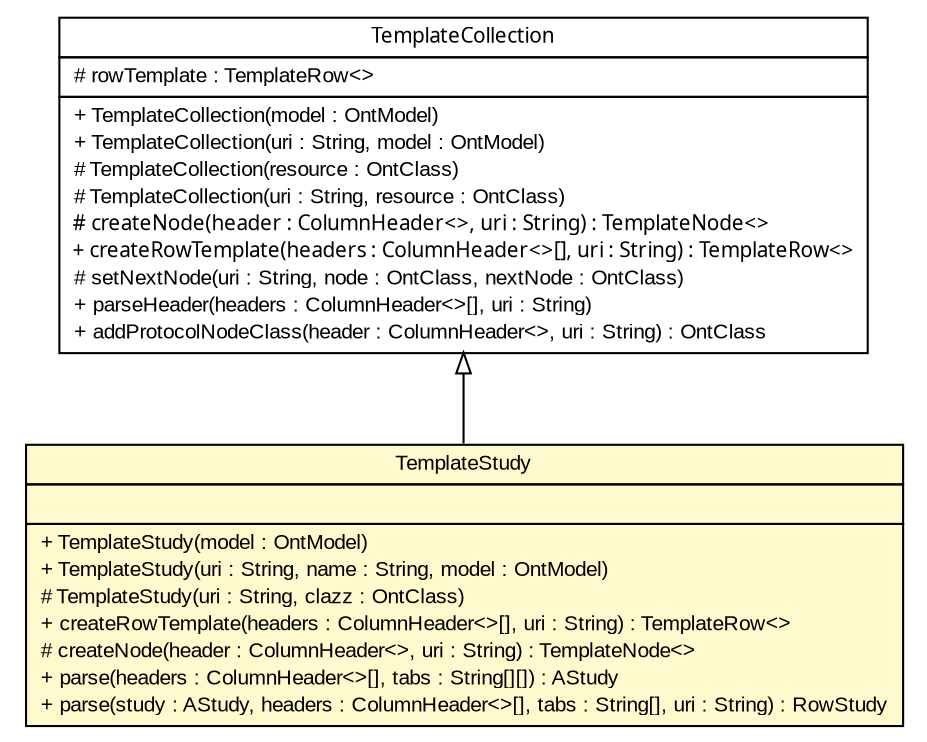 #!/usr/local/bin/dot
#
# Class diagram 
# Generated by UmlGraph version 4.6 (http://www.spinellis.gr/sw/umlgraph)
#

digraph G {
	edge [fontname="arial",fontsize=10,labelfontname="arial",labelfontsize=10];
	node [fontname="arial",fontsize=10,shape=plaintext];
	// net.toxbank.isa.TemplateStudy
	c58 [label=<<table border="0" cellborder="1" cellspacing="0" cellpadding="2" port="p" bgcolor="lemonChiffon" href="./TemplateStudy.html">
		<tr><td><table border="0" cellspacing="0" cellpadding="1">
			<tr><td> TemplateStudy </td></tr>
		</table></td></tr>
		<tr><td><table border="0" cellspacing="0" cellpadding="1">
			<tr><td align="left">  </td></tr>
		</table></td></tr>
		<tr><td><table border="0" cellspacing="0" cellpadding="1">
			<tr><td align="left"> + TemplateStudy(model : OntModel) </td></tr>
			<tr><td align="left"> + TemplateStudy(uri : String, name : String, model : OntModel) </td></tr>
			<tr><td align="left"> # TemplateStudy(uri : String, clazz : OntClass) </td></tr>
			<tr><td align="left"> + createRowTemplate(headers : ColumnHeader&lt;&gt;[], uri : String) : TemplateRow&lt;&gt; </td></tr>
			<tr><td align="left"> # createNode(header : ColumnHeader&lt;&gt;, uri : String) : TemplateNode&lt;&gt; </td></tr>
			<tr><td align="left"> + parse(headers : ColumnHeader&lt;&gt;[], tabs : String[][]) : AStudy </td></tr>
			<tr><td align="left"> + parse(study : AStudy, headers : ColumnHeader&lt;&gt;[], tabs : String[], uri : String) : RowStudy </td></tr>
		</table></td></tr>
		</table>>, fontname="arial", fontcolor="black", fontsize=10.0];
	// net.toxbank.isa.TemplateCollection
	c72 [label=<<table border="0" cellborder="1" cellspacing="0" cellpadding="2" port="p" href="./TemplateCollection.html">
		<tr><td><table border="0" cellspacing="0" cellpadding="1">
			<tr><td><font face="ariali"> TemplateCollection </font></td></tr>
		</table></td></tr>
		<tr><td><table border="0" cellspacing="0" cellpadding="1">
			<tr><td align="left"> # rowTemplate : TemplateRow&lt;&gt; </td></tr>
		</table></td></tr>
		<tr><td><table border="0" cellspacing="0" cellpadding="1">
			<tr><td align="left"> + TemplateCollection(model : OntModel) </td></tr>
			<tr><td align="left"> + TemplateCollection(uri : String, model : OntModel) </td></tr>
			<tr><td align="left"> # TemplateCollection(resource : OntClass) </td></tr>
			<tr><td align="left"> # TemplateCollection(uri : String, resource : OntClass) </td></tr>
			<tr><td align="left"><font face="ariali" point-size="10.0"> # createNode(header : ColumnHeader&lt;&gt;, uri : String) : TemplateNode&lt;&gt; </font></td></tr>
			<tr><td align="left"><font face="ariali" point-size="10.0"> + createRowTemplate(headers : ColumnHeader&lt;&gt;[], uri : String) : TemplateRow&lt;&gt; </font></td></tr>
			<tr><td align="left"> # setNextNode(uri : String, node : OntClass, nextNode : OntClass) </td></tr>
			<tr><td align="left"> + parseHeader(headers : ColumnHeader&lt;&gt;[], uri : String) </td></tr>
			<tr><td align="left"> + addProtocolNodeClass(header : ColumnHeader&lt;&gt;, uri : String) : OntClass </td></tr>
		</table></td></tr>
		</table>>, fontname="arial", fontcolor="black", fontsize=10.0];
	//net.toxbank.isa.TemplateStudy extends net.toxbank.isa.TemplateCollection
	c72:p -> c58:p [dir=back,arrowtail=empty];
}

